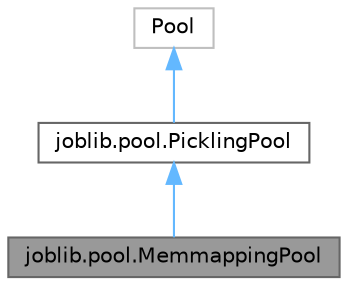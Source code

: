 digraph "joblib.pool.MemmappingPool"
{
 // LATEX_PDF_SIZE
  bgcolor="transparent";
  edge [fontname=Helvetica,fontsize=10,labelfontname=Helvetica,labelfontsize=10];
  node [fontname=Helvetica,fontsize=10,shape=box,height=0.2,width=0.4];
  Node1 [id="Node000001",label="joblib.pool.MemmappingPool",height=0.2,width=0.4,color="gray40", fillcolor="grey60", style="filled", fontcolor="black",tooltip=" "];
  Node2 -> Node1 [id="edge1_Node000001_Node000002",dir="back",color="steelblue1",style="solid",tooltip=" "];
  Node2 [id="Node000002",label="joblib.pool.PicklingPool",height=0.2,width=0.4,color="gray40", fillcolor="white", style="filled",URL="$d7/d15/classjoblib_1_1pool_1_1PicklingPool.html",tooltip=" "];
  Node3 -> Node2 [id="edge2_Node000002_Node000003",dir="back",color="steelblue1",style="solid",tooltip=" "];
  Node3 [id="Node000003",label="Pool",height=0.2,width=0.4,color="grey75", fillcolor="white", style="filled",URL="$d5/d0b/classPool.html",tooltip=" "];
}
